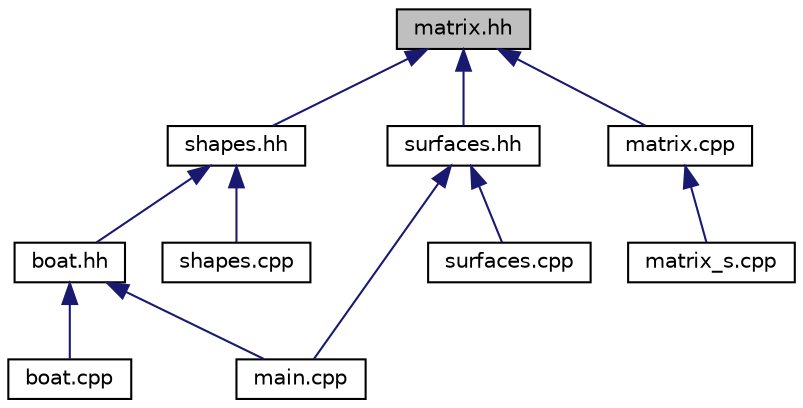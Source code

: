 digraph "matrix.hh"
{
  edge [fontname="Helvetica",fontsize="10",labelfontname="Helvetica",labelfontsize="10"];
  node [fontname="Helvetica",fontsize="10",shape=record];
  Node4 [label="matrix.hh",height=0.2,width=0.4,color="black", fillcolor="grey75", style="filled", fontcolor="black"];
  Node4 -> Node5 [dir="back",color="midnightblue",fontsize="10",style="solid",fontname="Helvetica"];
  Node5 [label="shapes.hh",height=0.2,width=0.4,color="black", fillcolor="white", style="filled",URL="$shapes_8hh.html"];
  Node5 -> Node6 [dir="back",color="midnightblue",fontsize="10",style="solid",fontname="Helvetica"];
  Node6 [label="boat.hh",height=0.2,width=0.4,color="black", fillcolor="white", style="filled",URL="$boat_8hh.html"];
  Node6 -> Node7 [dir="back",color="midnightblue",fontsize="10",style="solid",fontname="Helvetica"];
  Node7 [label="boat.cpp",height=0.2,width=0.4,color="black", fillcolor="white", style="filled",URL="$boat_8cpp.html"];
  Node6 -> Node8 [dir="back",color="midnightblue",fontsize="10",style="solid",fontname="Helvetica"];
  Node8 [label="main.cpp",height=0.2,width=0.4,color="black", fillcolor="white", style="filled",URL="$main_8cpp.html"];
  Node5 -> Node9 [dir="back",color="midnightblue",fontsize="10",style="solid",fontname="Helvetica"];
  Node9 [label="shapes.cpp",height=0.2,width=0.4,color="black", fillcolor="white", style="filled",URL="$shapes_8cpp.html"];
  Node4 -> Node10 [dir="back",color="midnightblue",fontsize="10",style="solid",fontname="Helvetica"];
  Node10 [label="surfaces.hh",height=0.2,width=0.4,color="black", fillcolor="white", style="filled",URL="$surfaces_8hh.html"];
  Node10 -> Node8 [dir="back",color="midnightblue",fontsize="10",style="solid",fontname="Helvetica"];
  Node10 -> Node11 [dir="back",color="midnightblue",fontsize="10",style="solid",fontname="Helvetica"];
  Node11 [label="surfaces.cpp",height=0.2,width=0.4,color="black", fillcolor="white", style="filled",URL="$surfaces_8cpp.html"];
  Node4 -> Node12 [dir="back",color="midnightblue",fontsize="10",style="solid",fontname="Helvetica"];
  Node12 [label="matrix.cpp",height=0.2,width=0.4,color="black", fillcolor="white", style="filled",URL="$matrix_8cpp.html"];
  Node12 -> Node13 [dir="back",color="midnightblue",fontsize="10",style="solid",fontname="Helvetica"];
  Node13 [label="matrix_s.cpp",height=0.2,width=0.4,color="black", fillcolor="white", style="filled",URL="$matrix__s_8cpp.html"];
}
